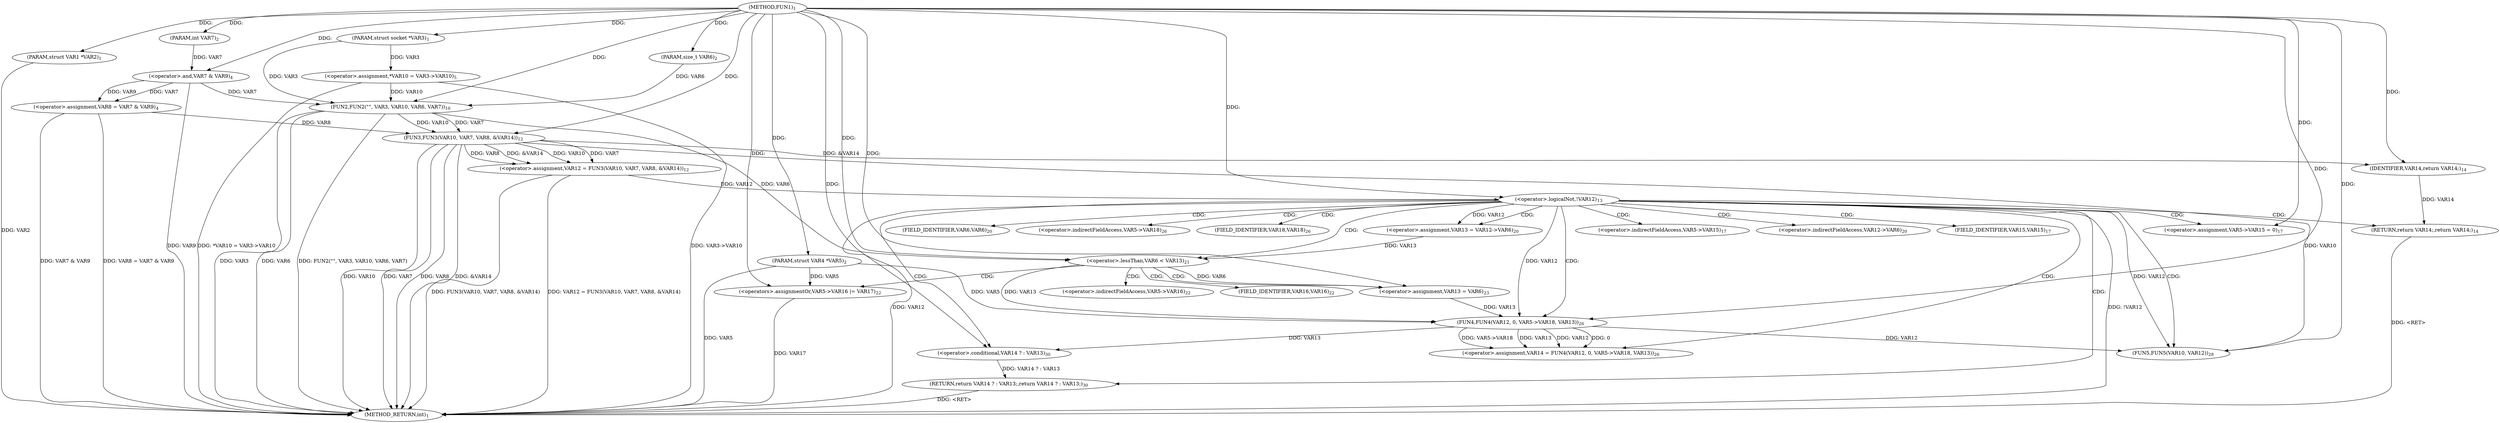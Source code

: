 digraph "FUN1" {  
"8" [label = <(METHOD,FUN1)<SUB>1</SUB>> ]
"89" [label = <(METHOD_RETURN,int)<SUB>1</SUB>> ]
"9" [label = <(PARAM,struct VAR1 *VAR2)<SUB>1</SUB>> ]
"10" [label = <(PARAM,struct socket *VAR3)<SUB>1</SUB>> ]
"11" [label = <(PARAM,struct VAR4 *VAR5)<SUB>2</SUB>> ]
"12" [label = <(PARAM,size_t VAR6)<SUB>2</SUB>> ]
"13" [label = <(PARAM,int VAR7)<SUB>2</SUB>> ]
"16" [label = <(&lt;operator&gt;.assignment,VAR8 = VAR7 &amp; VAR9)<SUB>4</SUB>> ]
"22" [label = <(&lt;operator&gt;.assignment,*VAR10 = VAR3-&gt;VAR10)<SUB>5</SUB>> ]
"30" [label = <(FUN2,FUN2(&quot;&quot;, VAR3, VAR10, VAR6, VAR7))<SUB>10</SUB>> ]
"36" [label = <(&lt;operator&gt;.assignment,VAR12 = FUN3(VAR10, VAR7, VAR8, &amp;VAR14))<SUB>12</SUB>> ]
"50" [label = <(&lt;operator&gt;.assignment,VAR5-&gt;VAR15 = 0)<SUB>17</SUB>> ]
"55" [label = <(&lt;operator&gt;.assignment,VAR13 = VAR12-&gt;VAR6)<SUB>20</SUB>> ]
"73" [label = <(&lt;operator&gt;.assignment,VAR14 = FUN4(VAR12, 0, VAR5-&gt;VAR18, VAR13))<SUB>26</SUB>> ]
"82" [label = <(FUN5,FUN5(VAR10, VAR12))<SUB>28</SUB>> ]
"85" [label = <(RETURN,return VAR14 ? : VAR13;,return VAR14 ? : VAR13;)<SUB>30</SUB>> ]
"45" [label = <(&lt;operator&gt;.logicalNot,!VAR12)<SUB>13</SUB>> ]
"61" [label = <(&lt;operator&gt;.lessThan,VAR6 &lt; VAR13)<SUB>21</SUB>> ]
"86" [label = <(&lt;operator&gt;.conditional,VAR14 ? : VAR13)<SUB>30</SUB>> ]
"18" [label = <(&lt;operator&gt;.and,VAR7 &amp; VAR9)<SUB>4</SUB>> ]
"38" [label = <(FUN3,FUN3(VAR10, VAR7, VAR8, &amp;VAR14))<SUB>12</SUB>> ]
"48" [label = <(RETURN,return VAR14;,return VAR14;)<SUB>14</SUB>> ]
"65" [label = <(&lt;operators&gt;.assignmentOr,VAR5-&gt;VAR16 |= VAR17)<SUB>22</SUB>> ]
"70" [label = <(&lt;operator&gt;.assignment,VAR13 = VAR6)<SUB>23</SUB>> ]
"75" [label = <(FUN4,FUN4(VAR12, 0, VAR5-&gt;VAR18, VAR13))<SUB>26</SUB>> ]
"49" [label = <(IDENTIFIER,VAR14,return VAR14;)<SUB>14</SUB>> ]
"51" [label = <(&lt;operator&gt;.indirectFieldAccess,VAR5-&gt;VAR15)<SUB>17</SUB>> ]
"57" [label = <(&lt;operator&gt;.indirectFieldAccess,VAR12-&gt;VAR6)<SUB>20</SUB>> ]
"53" [label = <(FIELD_IDENTIFIER,VAR15,VAR15)<SUB>17</SUB>> ]
"59" [label = <(FIELD_IDENTIFIER,VAR6,VAR6)<SUB>20</SUB>> ]
"78" [label = <(&lt;operator&gt;.indirectFieldAccess,VAR5-&gt;VAR18)<SUB>26</SUB>> ]
"66" [label = <(&lt;operator&gt;.indirectFieldAccess,VAR5-&gt;VAR16)<SUB>22</SUB>> ]
"80" [label = <(FIELD_IDENTIFIER,VAR18,VAR18)<SUB>26</SUB>> ]
"68" [label = <(FIELD_IDENTIFIER,VAR16,VAR16)<SUB>22</SUB>> ]
  "85" -> "89"  [ label = "DDG: &lt;RET&gt;"] 
  "48" -> "89"  [ label = "DDG: &lt;RET&gt;"] 
  "9" -> "89"  [ label = "DDG: VAR2"] 
  "11" -> "89"  [ label = "DDG: VAR5"] 
  "16" -> "89"  [ label = "DDG: VAR7 &amp; VAR9"] 
  "16" -> "89"  [ label = "DDG: VAR8 = VAR7 &amp; VAR9"] 
  "22" -> "89"  [ label = "DDG: VAR3-&gt;VAR10"] 
  "22" -> "89"  [ label = "DDG: *VAR10 = VAR3-&gt;VAR10"] 
  "30" -> "89"  [ label = "DDG: VAR3"] 
  "30" -> "89"  [ label = "DDG: VAR6"] 
  "30" -> "89"  [ label = "DDG: FUN2(&quot;&quot;, VAR3, VAR10, VAR6, VAR7)"] 
  "38" -> "89"  [ label = "DDG: VAR10"] 
  "38" -> "89"  [ label = "DDG: VAR7"] 
  "38" -> "89"  [ label = "DDG: VAR8"] 
  "38" -> "89"  [ label = "DDG: &amp;VAR14"] 
  "36" -> "89"  [ label = "DDG: FUN3(VAR10, VAR7, VAR8, &amp;VAR14)"] 
  "36" -> "89"  [ label = "DDG: VAR12 = FUN3(VAR10, VAR7, VAR8, &amp;VAR14)"] 
  "45" -> "89"  [ label = "DDG: VAR12"] 
  "45" -> "89"  [ label = "DDG: !VAR12"] 
  "65" -> "89"  [ label = "DDG: VAR17"] 
  "18" -> "89"  [ label = "DDG: VAR9"] 
  "8" -> "9"  [ label = "DDG: "] 
  "8" -> "10"  [ label = "DDG: "] 
  "8" -> "11"  [ label = "DDG: "] 
  "8" -> "12"  [ label = "DDG: "] 
  "8" -> "13"  [ label = "DDG: "] 
  "18" -> "16"  [ label = "DDG: VAR7"] 
  "18" -> "16"  [ label = "DDG: VAR9"] 
  "10" -> "22"  [ label = "DDG: VAR3"] 
  "38" -> "36"  [ label = "DDG: VAR10"] 
  "38" -> "36"  [ label = "DDG: VAR7"] 
  "38" -> "36"  [ label = "DDG: VAR8"] 
  "38" -> "36"  [ label = "DDG: &amp;VAR14"] 
  "8" -> "50"  [ label = "DDG: "] 
  "45" -> "55"  [ label = "DDG: VAR12"] 
  "75" -> "73"  [ label = "DDG: VAR12"] 
  "75" -> "73"  [ label = "DDG: 0"] 
  "75" -> "73"  [ label = "DDG: VAR5-&gt;VAR18"] 
  "75" -> "73"  [ label = "DDG: VAR13"] 
  "86" -> "85"  [ label = "DDG: VAR14 ? : VAR13"] 
  "8" -> "30"  [ label = "DDG: "] 
  "10" -> "30"  [ label = "DDG: VAR3"] 
  "22" -> "30"  [ label = "DDG: VAR10"] 
  "12" -> "30"  [ label = "DDG: VAR6"] 
  "18" -> "30"  [ label = "DDG: VAR7"] 
  "38" -> "82"  [ label = "DDG: VAR10"] 
  "8" -> "82"  [ label = "DDG: "] 
  "75" -> "82"  [ label = "DDG: VAR12"] 
  "45" -> "82"  [ label = "DDG: VAR12"] 
  "75" -> "86"  [ label = "DDG: VAR13"] 
  "8" -> "86"  [ label = "DDG: "] 
  "13" -> "18"  [ label = "DDG: VAR7"] 
  "8" -> "18"  [ label = "DDG: "] 
  "30" -> "38"  [ label = "DDG: VAR10"] 
  "8" -> "38"  [ label = "DDG: "] 
  "30" -> "38"  [ label = "DDG: VAR7"] 
  "16" -> "38"  [ label = "DDG: VAR8"] 
  "36" -> "45"  [ label = "DDG: VAR12"] 
  "8" -> "45"  [ label = "DDG: "] 
  "49" -> "48"  [ label = "DDG: VAR14"] 
  "30" -> "61"  [ label = "DDG: VAR6"] 
  "8" -> "61"  [ label = "DDG: "] 
  "55" -> "61"  [ label = "DDG: VAR13"] 
  "8" -> "65"  [ label = "DDG: "] 
  "61" -> "70"  [ label = "DDG: VAR6"] 
  "8" -> "70"  [ label = "DDG: "] 
  "45" -> "75"  [ label = "DDG: VAR12"] 
  "8" -> "75"  [ label = "DDG: "] 
  "11" -> "75"  [ label = "DDG: VAR5"] 
  "61" -> "75"  [ label = "DDG: VAR13"] 
  "70" -> "75"  [ label = "DDG: VAR13"] 
  "38" -> "49"  [ label = "DDG: &amp;VAR14"] 
  "8" -> "49"  [ label = "DDG: "] 
  "11" -> "65"  [ label = "DDG: VAR5"] 
  "45" -> "80"  [ label = "CDG: "] 
  "45" -> "48"  [ label = "CDG: "] 
  "45" -> "73"  [ label = "CDG: "] 
  "45" -> "61"  [ label = "CDG: "] 
  "45" -> "51"  [ label = "CDG: "] 
  "45" -> "57"  [ label = "CDG: "] 
  "45" -> "75"  [ label = "CDG: "] 
  "45" -> "53"  [ label = "CDG: "] 
  "45" -> "85"  [ label = "CDG: "] 
  "45" -> "50"  [ label = "CDG: "] 
  "45" -> "59"  [ label = "CDG: "] 
  "45" -> "55"  [ label = "CDG: "] 
  "45" -> "82"  [ label = "CDG: "] 
  "45" -> "78"  [ label = "CDG: "] 
  "45" -> "86"  [ label = "CDG: "] 
  "61" -> "68"  [ label = "CDG: "] 
  "61" -> "66"  [ label = "CDG: "] 
  "61" -> "70"  [ label = "CDG: "] 
  "61" -> "65"  [ label = "CDG: "] 
}
